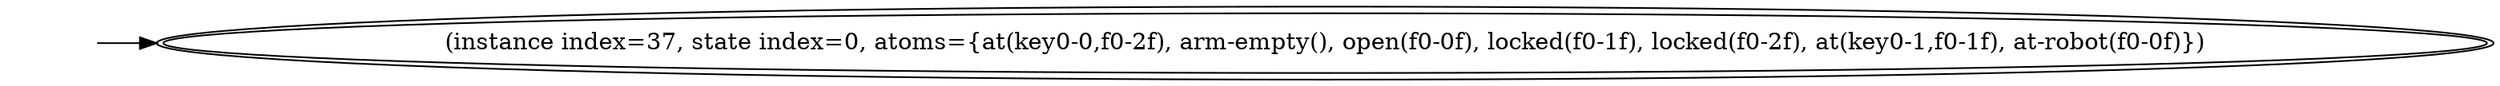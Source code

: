 digraph {
rankdir="LR"
s0[peripheries=2,label="(instance index=37, state index=0, atoms={at(key0-0,f0-2f), arm-empty(), open(f0-0f), locked(f0-1f), locked(f0-2f), at(key0-1,f0-1f), at-robot(f0-0f)})"]
Dangling [ label = "", style = invis ]
{ rank = same; Dangling }
Dangling -> s0
{ rank = same; s0}
{
}
}
